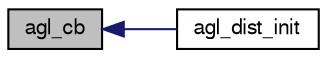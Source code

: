digraph "agl_cb"
{
  edge [fontname="FreeSans",fontsize="10",labelfontname="FreeSans",labelfontsize="10"];
  node [fontname="FreeSans",fontsize="10",shape=record];
  rankdir="LR";
  Node1 [label="agl_cb",height=0.2,width=0.4,color="black", fillcolor="grey75", style="filled", fontcolor="black"];
  Node1 -> Node2 [dir="back",color="midnightblue",fontsize="10",style="solid",fontname="FreeSans"];
  Node2 [label="agl_dist_init",height=0.2,width=0.4,color="black", fillcolor="white", style="filled",URL="$agl__dist_8h.html#a7ef09c878f298c381d633c08533782c6"];
}
